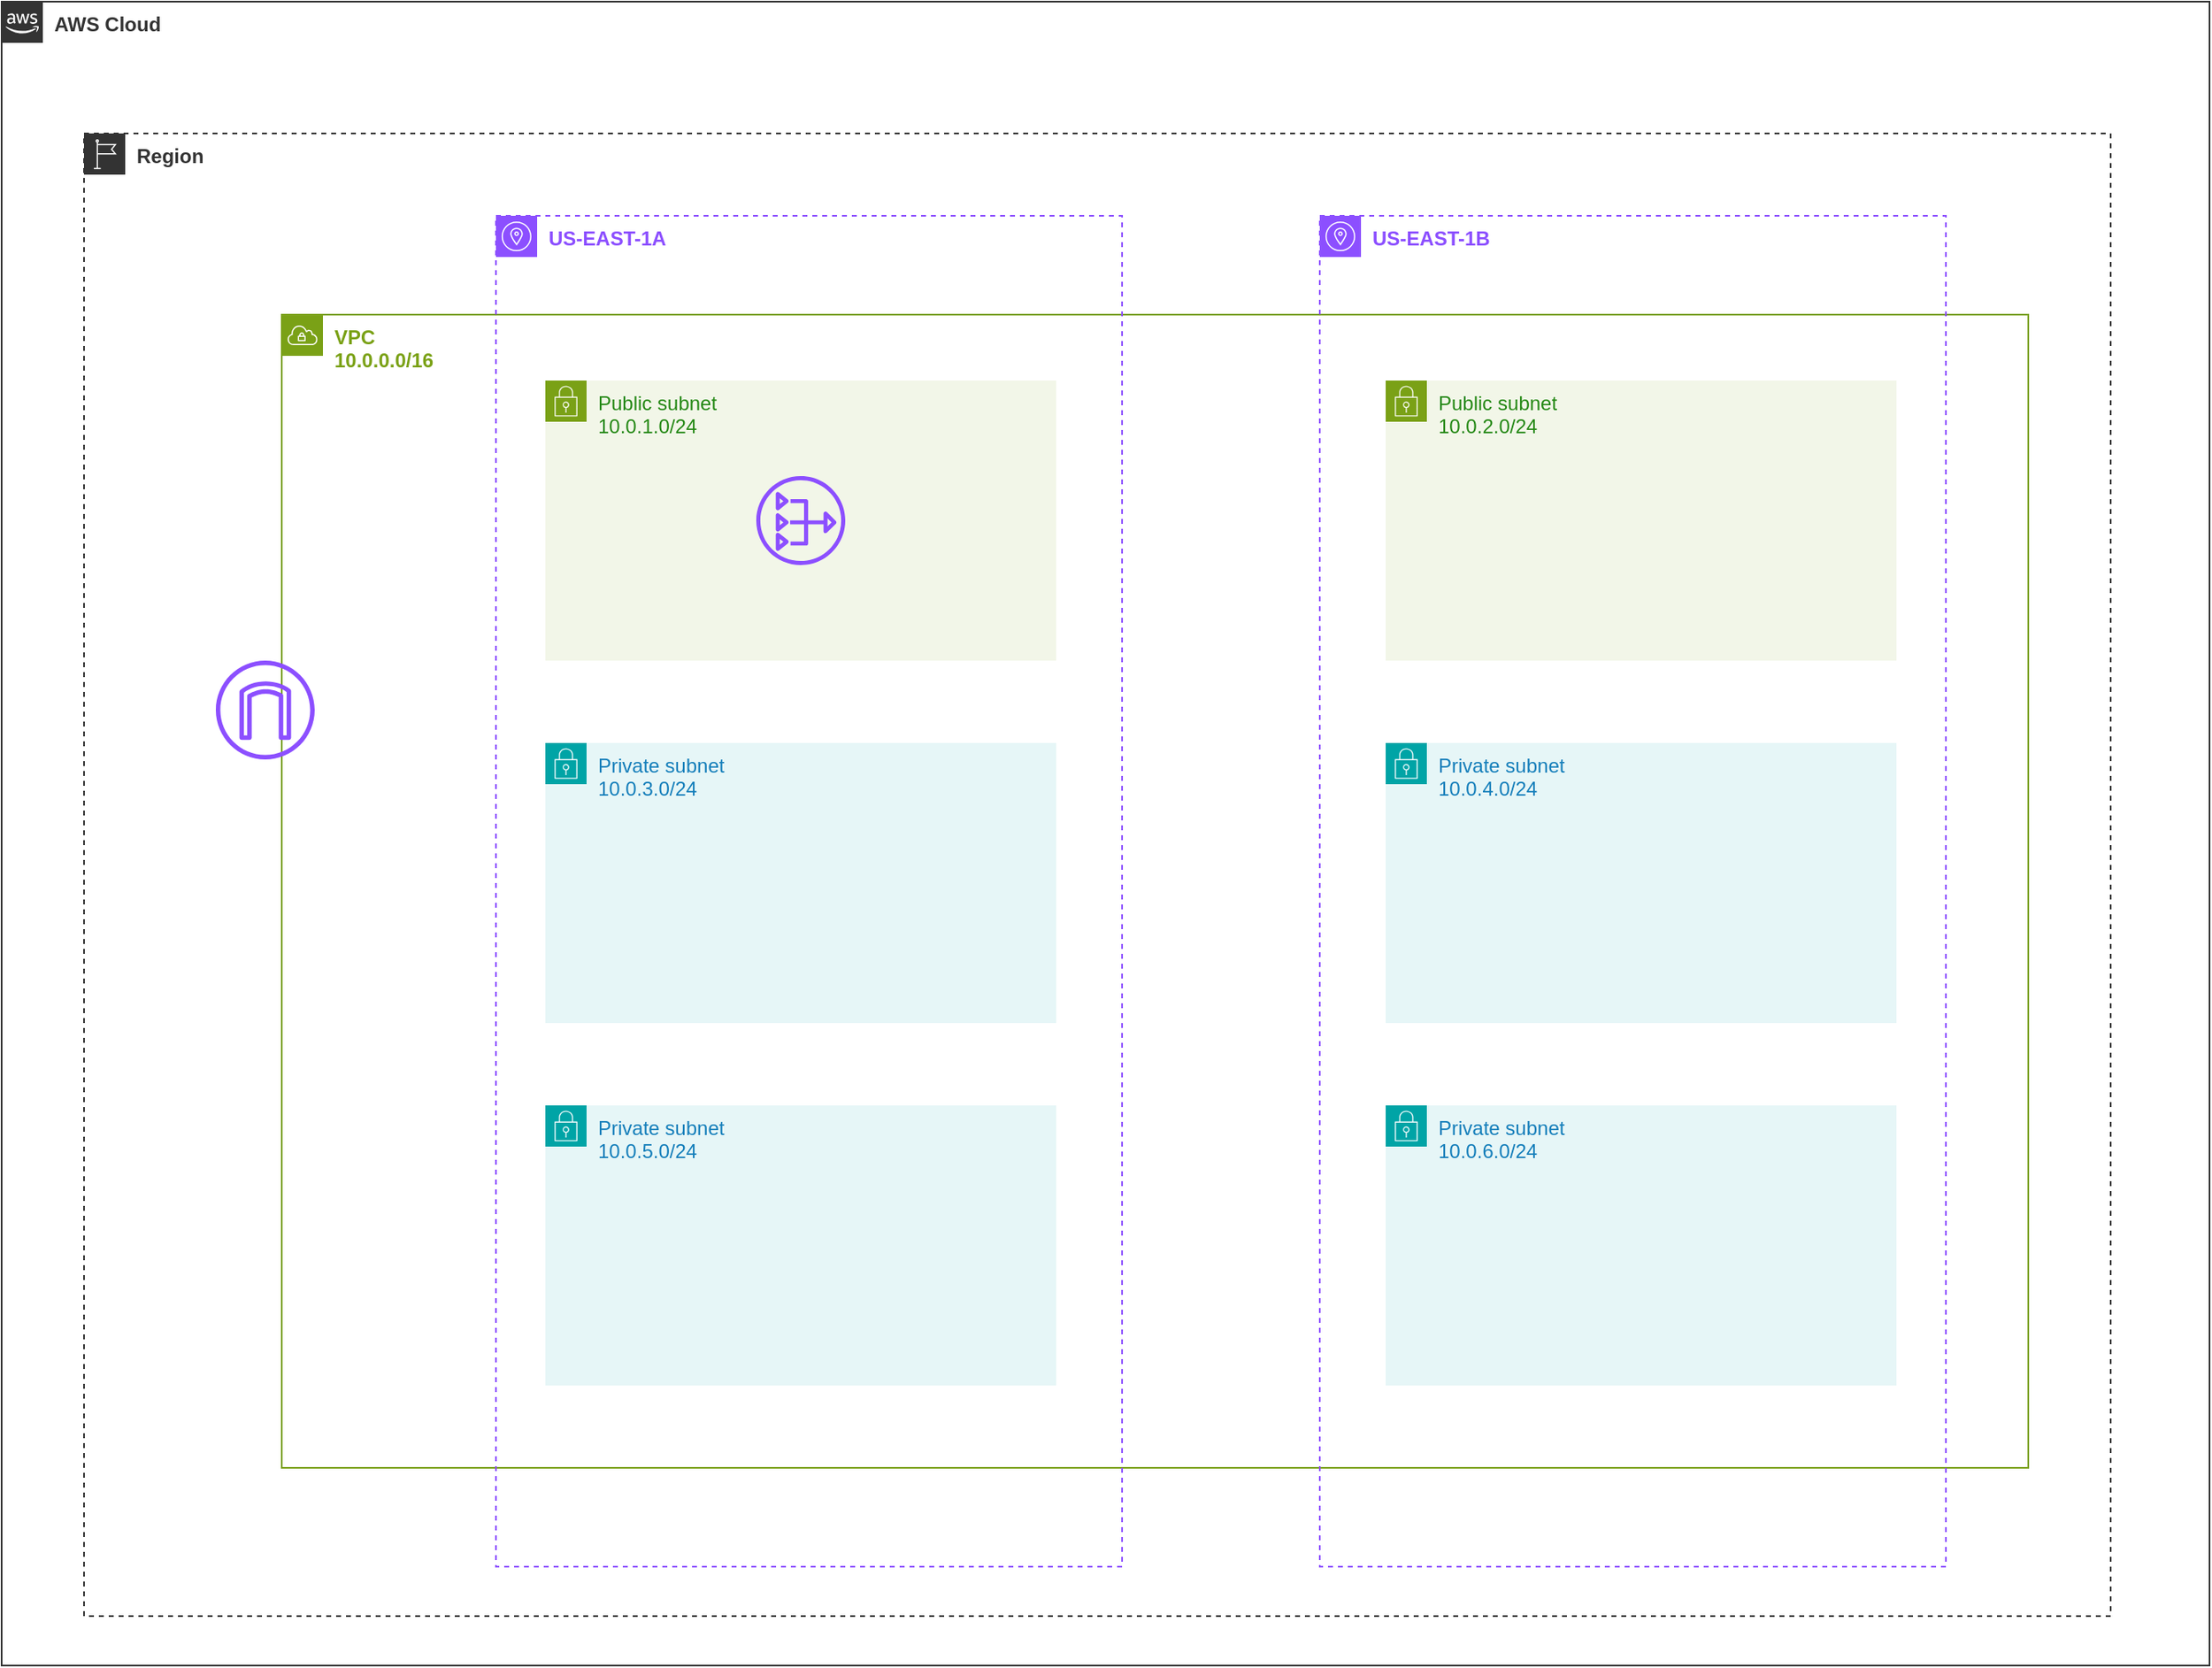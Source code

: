 <mxfile version="28.0.7">
  <diagram name="Page-1" id="wwfE4hXIR6dMBlTckLYs">
    <mxGraphModel dx="2351" dy="804" grid="1" gridSize="10" guides="1" tooltips="1" connect="1" arrows="1" fold="1" page="1" pageScale="1" pageWidth="850" pageHeight="1100" math="0" shadow="0">
      <root>
        <mxCell id="0" />
        <mxCell id="1" parent="0" />
        <mxCell id="bluMt7Mp7qkQkoVN34da-1" value="&lt;font style=&quot;color: rgb(51, 51, 51);&quot;&gt;&lt;b&gt;AWS Cloud&lt;/b&gt;&lt;/font&gt;" style="points=[[0,0],[0.25,0],[0.5,0],[0.75,0],[1,0],[1,0.25],[1,0.5],[1,0.75],[1,1],[0.75,1],[0.5,1],[0.25,1],[0,1],[0,0.75],[0,0.5],[0,0.25]];outlineConnect=0;gradientColor=none;html=1;whiteSpace=wrap;fontSize=12;fontStyle=0;container=1;pointerEvents=0;collapsible=0;recursiveResize=0;shape=mxgraph.aws4.group;grIcon=mxgraph.aws4.group_aws_cloud_alt;strokeColor=#333333;fillColor=none;verticalAlign=top;align=left;spacingLeft=30;fontColor=#232F3E;dashed=0;" vertex="1" parent="1">
          <mxGeometry x="-240" y="60" width="1340" height="1010" as="geometry" />
        </mxCell>
        <mxCell id="bluMt7Mp7qkQkoVN34da-2" value="&lt;font style=&quot;color: rgb(51, 51, 51);&quot;&gt;Region&lt;/font&gt;" style="sketch=0;outlineConnect=0;gradientColor=none;html=1;whiteSpace=wrap;fontSize=12;fontStyle=1;shape=mxgraph.aws4.group;grIcon=mxgraph.aws4.group_region;strokeColor=#333333;fillColor=none;verticalAlign=top;align=left;spacingLeft=30;fontColor=#879196;dashed=1;" vertex="1" parent="bluMt7Mp7qkQkoVN34da-1">
          <mxGeometry x="50" y="80" width="1230" height="900" as="geometry" />
        </mxCell>
        <mxCell id="bluMt7Mp7qkQkoVN34da-4" value="&lt;font style=&quot;color: rgb(122, 161, 22);&quot;&gt;VPC&lt;/font&gt;&lt;div&gt;&lt;font style=&quot;color: rgb(122, 161, 22);&quot;&gt;10.0.0.0/16&lt;/font&gt;&lt;/div&gt;" style="sketch=0;outlineConnect=0;gradientColor=none;html=1;whiteSpace=wrap;fontSize=12;fontStyle=1;shape=mxgraph.aws4.group;grIcon=mxgraph.aws4.group_vpc;strokeColor=#7AA116;fillColor=none;verticalAlign=top;align=left;spacingLeft=30;fontColor=#879196;dashed=0;" vertex="1" parent="bluMt7Mp7qkQkoVN34da-1">
          <mxGeometry x="170" y="190" width="1060" height="700" as="geometry" />
        </mxCell>
        <mxCell id="bluMt7Mp7qkQkoVN34da-5" value="&lt;font color=&quot;#8c4fff&quot;&gt;US-EAST-1A&lt;/font&gt;" style="sketch=0;outlineConnect=0;gradientColor=none;html=1;whiteSpace=wrap;fontSize=12;fontStyle=1;shape=mxgraph.aws4.group;grIcon=mxgraph.aws4.group_availability_zone;strokeColor=#8C4FFF;fillColor=none;verticalAlign=top;align=left;spacingLeft=30;fontColor=#545B64;dashed=1;" vertex="1" parent="bluMt7Mp7qkQkoVN34da-1">
          <mxGeometry x="300" y="130" width="380" height="820" as="geometry" />
        </mxCell>
        <mxCell id="bluMt7Mp7qkQkoVN34da-7" value="&lt;span style=&quot;color: rgb(140, 79, 255);&quot;&gt;US-EAST-1B&lt;/span&gt;" style="sketch=0;outlineConnect=0;gradientColor=none;html=1;whiteSpace=wrap;fontSize=12;fontStyle=1;shape=mxgraph.aws4.group;grIcon=mxgraph.aws4.group_availability_zone;strokeColor=#8C4FFF;fillColor=none;verticalAlign=top;align=left;spacingLeft=30;fontColor=#545B64;dashed=1;" vertex="1" parent="bluMt7Mp7qkQkoVN34da-1">
          <mxGeometry x="800" y="130" width="380" height="820" as="geometry" />
        </mxCell>
        <mxCell id="bluMt7Mp7qkQkoVN34da-9" value="" style="sketch=0;outlineConnect=0;fontColor=#232F3E;gradientColor=none;fillColor=#8C4FFF;strokeColor=none;dashed=0;verticalLabelPosition=bottom;verticalAlign=top;align=center;html=1;fontSize=12;fontStyle=0;aspect=fixed;pointerEvents=1;shape=mxgraph.aws4.internet_gateway;" vertex="1" parent="bluMt7Mp7qkQkoVN34da-1">
          <mxGeometry x="130" y="400" width="60" height="60" as="geometry" />
        </mxCell>
        <mxCell id="bluMt7Mp7qkQkoVN34da-10" value="Public subnet&lt;div&gt;10.0.1.0/24&lt;/div&gt;" style="points=[[0,0],[0.25,0],[0.5,0],[0.75,0],[1,0],[1,0.25],[1,0.5],[1,0.75],[1,1],[0.75,1],[0.5,1],[0.25,1],[0,1],[0,0.75],[0,0.5],[0,0.25]];outlineConnect=0;gradientColor=none;html=1;whiteSpace=wrap;fontSize=12;fontStyle=0;container=1;pointerEvents=0;collapsible=0;recursiveResize=0;shape=mxgraph.aws4.group;grIcon=mxgraph.aws4.group_security_group;grStroke=0;strokeColor=#7AA116;fillColor=#F2F6E8;verticalAlign=top;align=left;spacingLeft=30;fontColor=#248814;dashed=0;" vertex="1" parent="bluMt7Mp7qkQkoVN34da-1">
          <mxGeometry x="330" y="230" width="310" height="170" as="geometry" />
        </mxCell>
        <mxCell id="bluMt7Mp7qkQkoVN34da-11" value="Public subnet&lt;div&gt;10.0.2.0/24&lt;/div&gt;" style="points=[[0,0],[0.25,0],[0.5,0],[0.75,0],[1,0],[1,0.25],[1,0.5],[1,0.75],[1,1],[0.75,1],[0.5,1],[0.25,1],[0,1],[0,0.75],[0,0.5],[0,0.25]];outlineConnect=0;gradientColor=none;html=1;whiteSpace=wrap;fontSize=12;fontStyle=0;container=1;pointerEvents=0;collapsible=0;recursiveResize=0;shape=mxgraph.aws4.group;grIcon=mxgraph.aws4.group_security_group;grStroke=0;strokeColor=#7AA116;fillColor=#F2F6E8;verticalAlign=top;align=left;spacingLeft=30;fontColor=#248814;dashed=0;" vertex="1" parent="bluMt7Mp7qkQkoVN34da-10">
          <mxGeometry x="510" width="310" height="170" as="geometry" />
        </mxCell>
        <mxCell id="bluMt7Mp7qkQkoVN34da-16" value="" style="sketch=0;outlineConnect=0;fontColor=#232F3E;gradientColor=none;fillColor=#8C4FFF;strokeColor=none;dashed=0;verticalLabelPosition=bottom;verticalAlign=top;align=center;html=1;fontSize=12;fontStyle=0;aspect=fixed;pointerEvents=1;shape=mxgraph.aws4.nat_gateway;" vertex="1" parent="bluMt7Mp7qkQkoVN34da-10">
          <mxGeometry x="128" y="58" width="54" height="54" as="geometry" />
        </mxCell>
        <mxCell id="bluMt7Mp7qkQkoVN34da-12" value="Private subnet&lt;div&gt;10.0.3.0/24&lt;/div&gt;" style="points=[[0,0],[0.25,0],[0.5,0],[0.75,0],[1,0],[1,0.25],[1,0.5],[1,0.75],[1,1],[0.75,1],[0.5,1],[0.25,1],[0,1],[0,0.75],[0,0.5],[0,0.25]];outlineConnect=0;gradientColor=none;html=1;whiteSpace=wrap;fontSize=12;fontStyle=0;container=1;pointerEvents=0;collapsible=0;recursiveResize=0;shape=mxgraph.aws4.group;grIcon=mxgraph.aws4.group_security_group;grStroke=0;strokeColor=#00A4A6;fillColor=#E6F6F7;verticalAlign=top;align=left;spacingLeft=30;fontColor=#147EBA;dashed=0;" vertex="1" parent="bluMt7Mp7qkQkoVN34da-1">
          <mxGeometry x="330" y="450" width="310" height="170" as="geometry" />
        </mxCell>
        <mxCell id="bluMt7Mp7qkQkoVN34da-13" value="Private subnet&lt;div&gt;10.0.4.0/24&lt;/div&gt;" style="points=[[0,0],[0.25,0],[0.5,0],[0.75,0],[1,0],[1,0.25],[1,0.5],[1,0.75],[1,1],[0.75,1],[0.5,1],[0.25,1],[0,1],[0,0.75],[0,0.5],[0,0.25]];outlineConnect=0;gradientColor=none;html=1;whiteSpace=wrap;fontSize=12;fontStyle=0;container=1;pointerEvents=0;collapsible=0;recursiveResize=0;shape=mxgraph.aws4.group;grIcon=mxgraph.aws4.group_security_group;grStroke=0;strokeColor=#00A4A6;fillColor=#E6F6F7;verticalAlign=top;align=left;spacingLeft=30;fontColor=#147EBA;dashed=0;" vertex="1" parent="bluMt7Mp7qkQkoVN34da-1">
          <mxGeometry x="840" y="450" width="310" height="170" as="geometry" />
        </mxCell>
        <mxCell id="bluMt7Mp7qkQkoVN34da-14" value="Private subnet&lt;div&gt;10.0.5.0/24&lt;/div&gt;" style="points=[[0,0],[0.25,0],[0.5,0],[0.75,0],[1,0],[1,0.25],[1,0.5],[1,0.75],[1,1],[0.75,1],[0.5,1],[0.25,1],[0,1],[0,0.75],[0,0.5],[0,0.25]];outlineConnect=0;gradientColor=none;html=1;whiteSpace=wrap;fontSize=12;fontStyle=0;container=1;pointerEvents=0;collapsible=0;recursiveResize=0;shape=mxgraph.aws4.group;grIcon=mxgraph.aws4.group_security_group;grStroke=0;strokeColor=#00A4A6;fillColor=#E6F6F7;verticalAlign=top;align=left;spacingLeft=30;fontColor=#147EBA;dashed=0;" vertex="1" parent="bluMt7Mp7qkQkoVN34da-1">
          <mxGeometry x="330" y="670" width="310" height="170" as="geometry" />
        </mxCell>
        <mxCell id="bluMt7Mp7qkQkoVN34da-15" value="Private subnet&lt;div&gt;10.0.6.0/24&lt;/div&gt;" style="points=[[0,0],[0.25,0],[0.5,0],[0.75,0],[1,0],[1,0.25],[1,0.5],[1,0.75],[1,1],[0.75,1],[0.5,1],[0.25,1],[0,1],[0,0.75],[0,0.5],[0,0.25]];outlineConnect=0;gradientColor=none;html=1;whiteSpace=wrap;fontSize=12;fontStyle=0;container=1;pointerEvents=0;collapsible=0;recursiveResize=0;shape=mxgraph.aws4.group;grIcon=mxgraph.aws4.group_security_group;grStroke=0;strokeColor=#00A4A6;fillColor=#E6F6F7;verticalAlign=top;align=left;spacingLeft=30;fontColor=#147EBA;dashed=0;" vertex="1" parent="bluMt7Mp7qkQkoVN34da-1">
          <mxGeometry x="840" y="670" width="310" height="170" as="geometry" />
        </mxCell>
      </root>
    </mxGraphModel>
  </diagram>
</mxfile>
